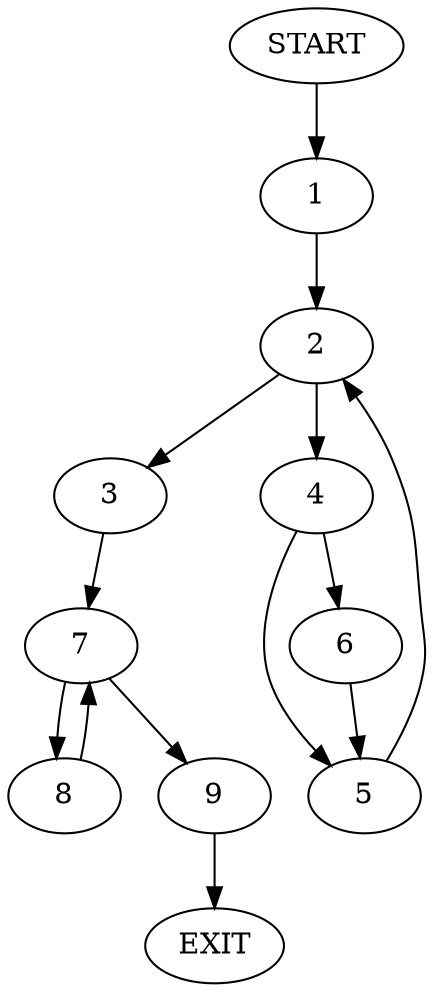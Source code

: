digraph {
0 [label="START"]
10 [label="EXIT"]
0 -> 1
1 -> 2
2 -> 3
2 -> 4
4 -> 5
4 -> 6
3 -> 7
6 -> 5
5 -> 2
7 -> 8
7 -> 9
8 -> 7
9 -> 10
}
